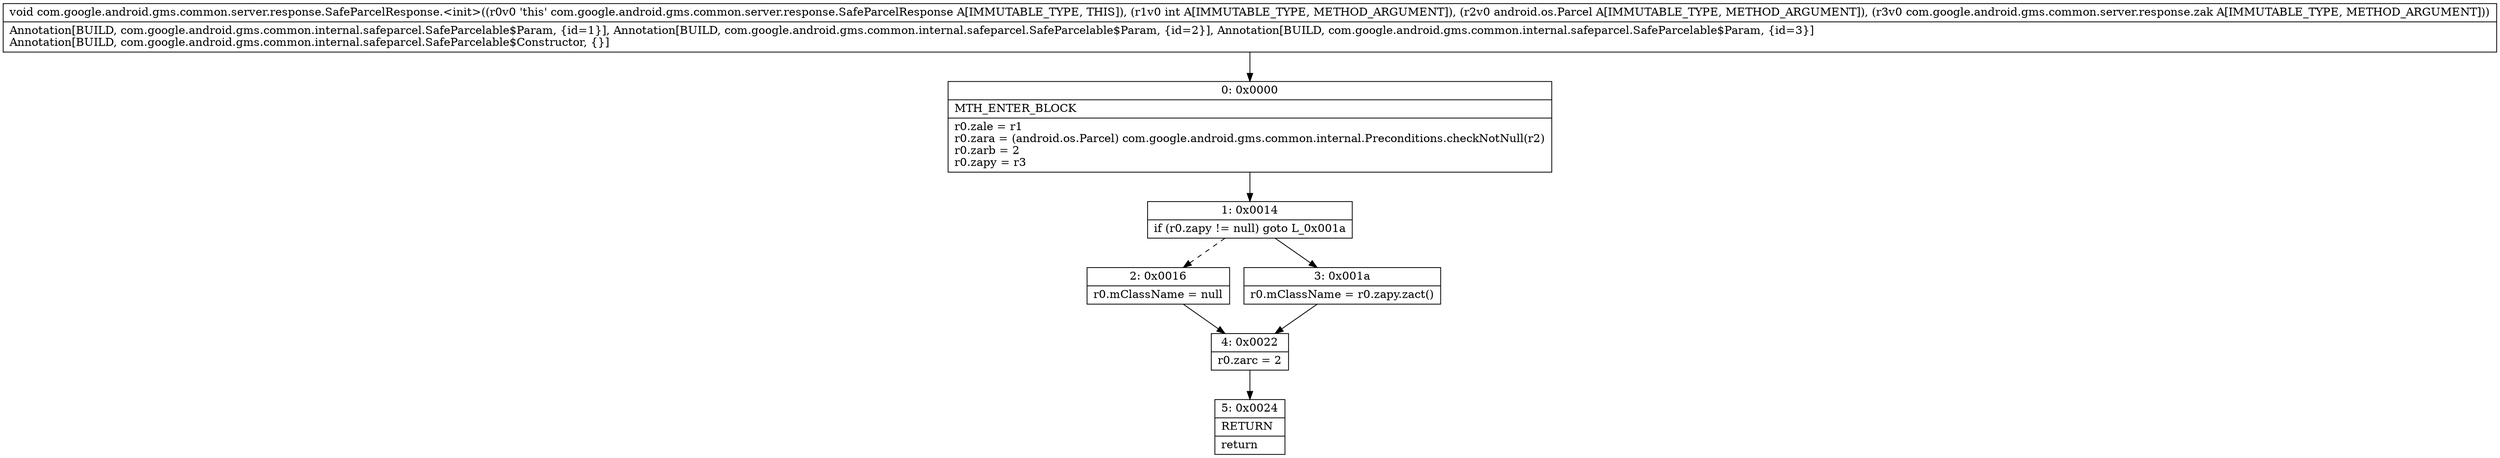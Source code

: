 digraph "CFG forcom.google.android.gms.common.server.response.SafeParcelResponse.\<init\>(ILandroid\/os\/Parcel;Lcom\/google\/android\/gms\/common\/server\/response\/zak;)V" {
Node_0 [shape=record,label="{0\:\ 0x0000|MTH_ENTER_BLOCK\l|r0.zale = r1\lr0.zara = (android.os.Parcel) com.google.android.gms.common.internal.Preconditions.checkNotNull(r2)\lr0.zarb = 2\lr0.zapy = r3\l}"];
Node_1 [shape=record,label="{1\:\ 0x0014|if (r0.zapy != null) goto L_0x001a\l}"];
Node_2 [shape=record,label="{2\:\ 0x0016|r0.mClassName = null\l}"];
Node_3 [shape=record,label="{3\:\ 0x001a|r0.mClassName = r0.zapy.zact()\l}"];
Node_4 [shape=record,label="{4\:\ 0x0022|r0.zarc = 2\l}"];
Node_5 [shape=record,label="{5\:\ 0x0024|RETURN\l|return\l}"];
MethodNode[shape=record,label="{void com.google.android.gms.common.server.response.SafeParcelResponse.\<init\>((r0v0 'this' com.google.android.gms.common.server.response.SafeParcelResponse A[IMMUTABLE_TYPE, THIS]), (r1v0 int A[IMMUTABLE_TYPE, METHOD_ARGUMENT]), (r2v0 android.os.Parcel A[IMMUTABLE_TYPE, METHOD_ARGUMENT]), (r3v0 com.google.android.gms.common.server.response.zak A[IMMUTABLE_TYPE, METHOD_ARGUMENT]))  | Annotation[BUILD, com.google.android.gms.common.internal.safeparcel.SafeParcelable$Param, \{id=1\}], Annotation[BUILD, com.google.android.gms.common.internal.safeparcel.SafeParcelable$Param, \{id=2\}], Annotation[BUILD, com.google.android.gms.common.internal.safeparcel.SafeParcelable$Param, \{id=3\}]\lAnnotation[BUILD, com.google.android.gms.common.internal.safeparcel.SafeParcelable$Constructor, \{\}]\l}"];
MethodNode -> Node_0;
Node_0 -> Node_1;
Node_1 -> Node_2[style=dashed];
Node_1 -> Node_3;
Node_2 -> Node_4;
Node_3 -> Node_4;
Node_4 -> Node_5;
}

